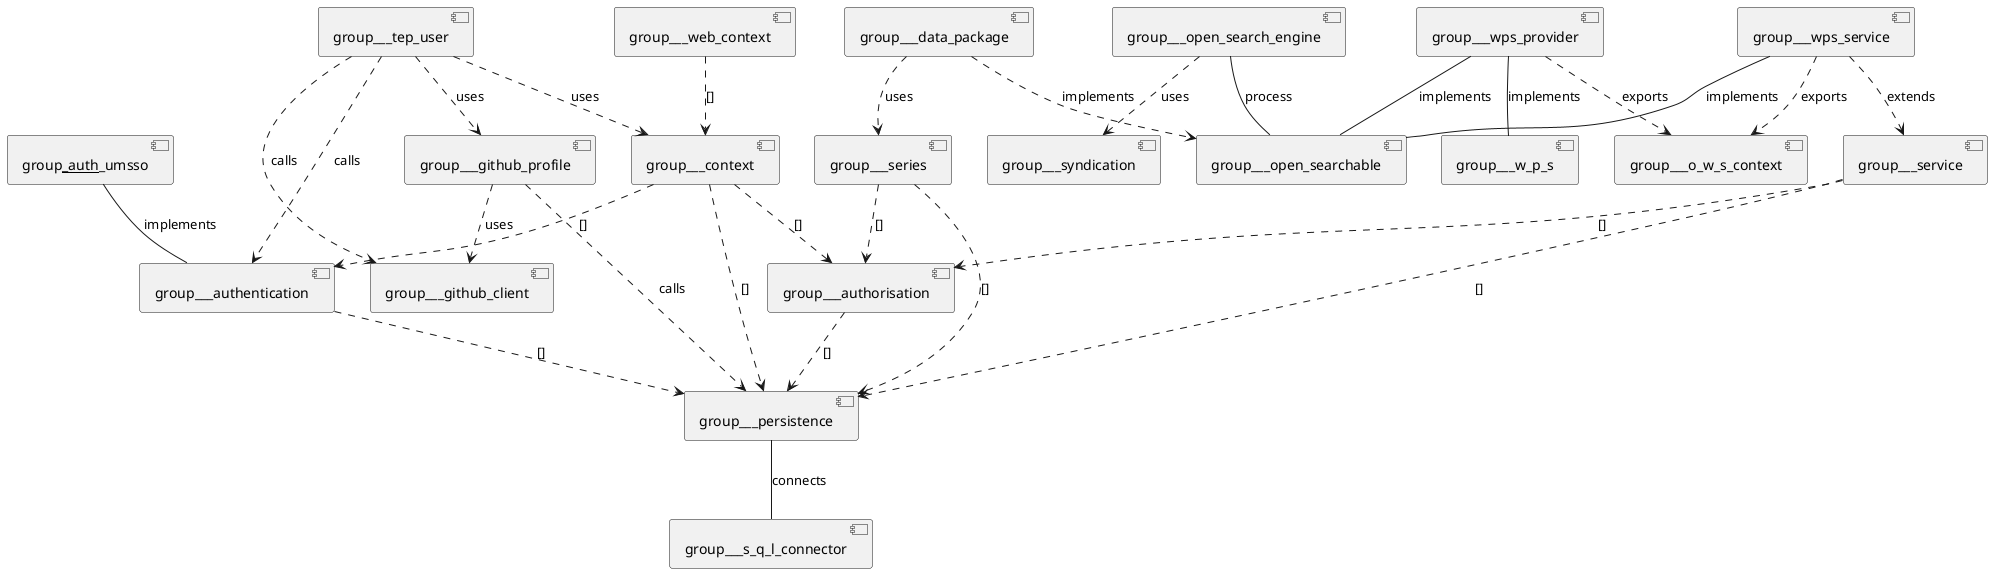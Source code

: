 @startuml
[group___auth___umsso]  --  [group___authentication] : implements
[group___authentication]  ..>  [group___persistence] : []
[group___authorisation]  ..>  [group___persistence] : []
[group___context]  ..>  [group___persistence] : []
[group___context]  ..>  [group___authorisation] : []
[group___context]  ..>  [group___authentication] : []
[group___data_package]  ..>  [group___series] : uses
[group___data_package]  ..>  [group___open_searchable] : implements
[group___github_profile]  ..>  [group___persistence] : calls
[group___github_profile]  ..>  [group___github_client] : uses
[group___open_search_engine]  --  [group___open_searchable] : process
[group___open_search_engine]  ..>  [group___syndication] : uses
[group___persistence]  --  [group___s_q_l_connector] : connects
[group___series]  ..>  [group___persistence] : []
[group___series]  ..>  [group___authorisation] : []
[group___service]  ..>  [group___persistence] : []
[group___service]  ..>  [group___authorisation] : []
[group___tep_user]  ..>  [group___context] : uses
[group___tep_user]  ..>  [group___github_profile] : uses
[group___tep_user]  ..>  [group___authentication] : calls
[group___tep_user]  ..>  [group___github_client] : calls
[group___web_context]  ..>  [group___context] : []
[group___wps_provider]  ..>  [group___o_w_s_context] : exports
[group___wps_provider]  --  [group___open_searchable] : implements
[group___wps_provider]  --  [group___w_p_s] : implements
[group___wps_service]  ..>  [group___service] : extends
[group___wps_service]  ..>  [group___o_w_s_context] : exports
[group___wps_service]  --  [group___open_searchable] : implements
@enduml
